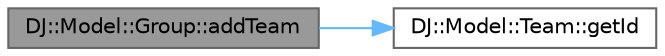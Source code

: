 digraph "DJ::Model::Group::addTeam"
{
 // LATEX_PDF_SIZE
  bgcolor="transparent";
  edge [fontname=Helvetica,fontsize=10,labelfontname=Helvetica,labelfontsize=10];
  node [fontname=Helvetica,fontsize=10,shape=box,height=0.2,width=0.4];
  rankdir="LR";
  Node1 [id="Node000001",label="DJ::Model::Group::addTeam",height=0.2,width=0.4,color="gray40", fillcolor="grey60", style="filled", fontcolor="black",tooltip="Add a team to this group."];
  Node1 -> Node2 [id="edge1_Node000001_Node000002",color="steelblue1",style="solid",tooltip=" "];
  Node2 [id="Node000002",label="DJ::Model::Team::getId",height=0.2,width=0.4,color="grey40", fillcolor="white", style="filled",URL="$class_d_j_1_1_model_1_1_team.html#a6b85821ac5b7848cefb20f7b60e37db1",tooltip="Returns the ID of this team."];
}

